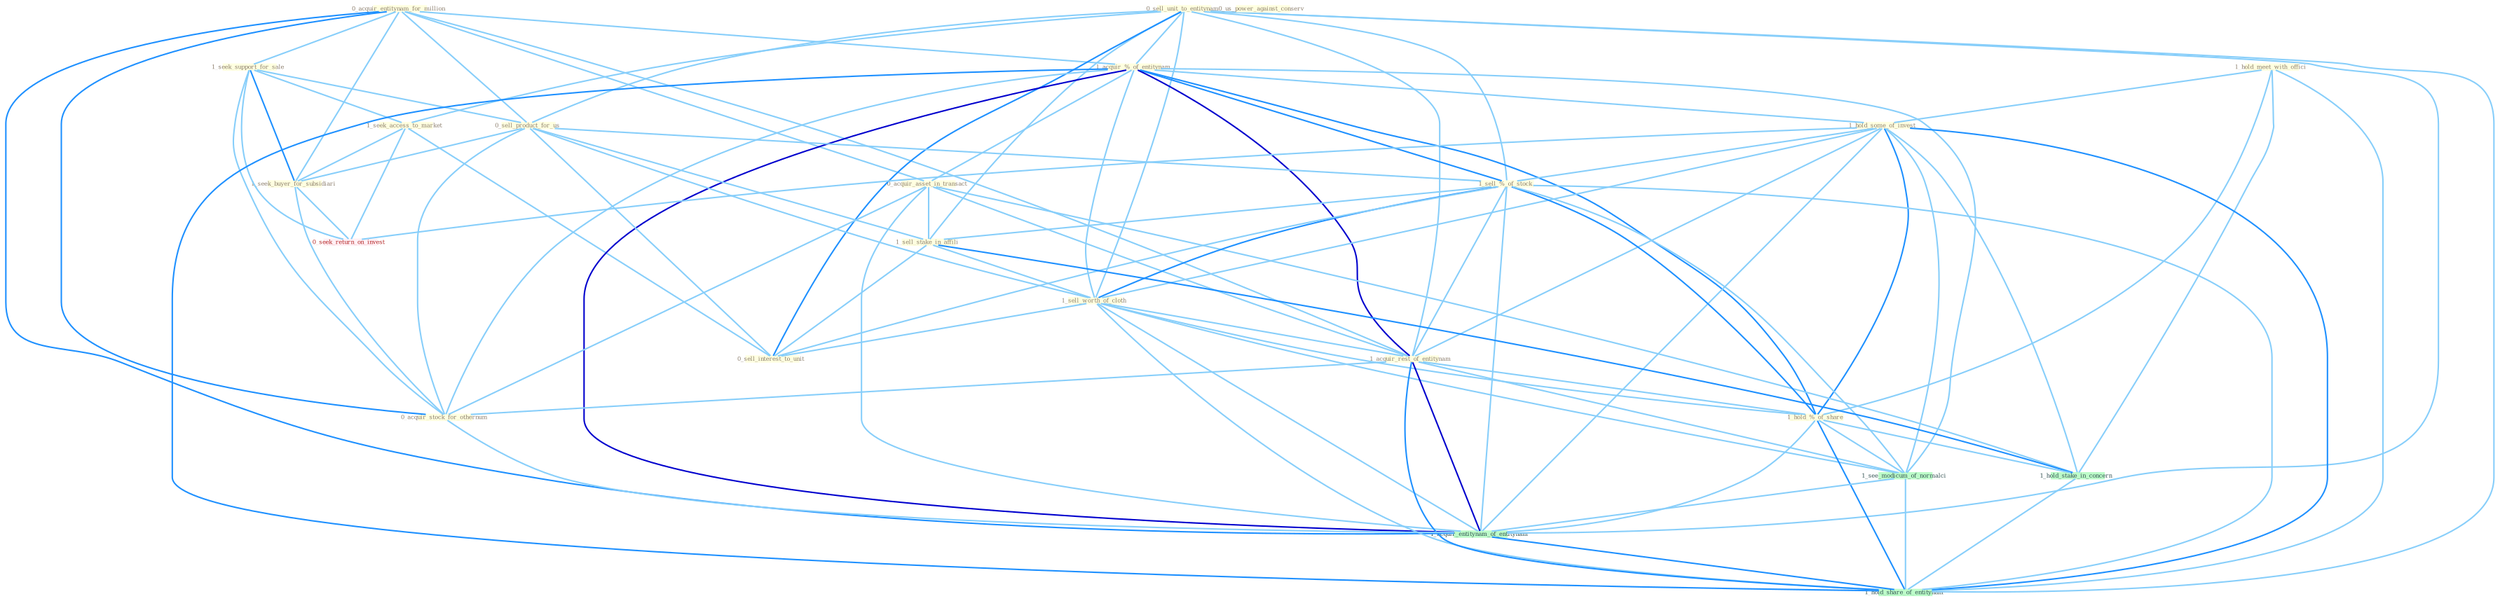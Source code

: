 Graph G{ 
    node
    [shape=polygon,style=filled,width=.5,height=.06,color="#BDFCC9",fixedsize=true,fontsize=4,
    fontcolor="#2f4f4f"];
    {node
    [color="#ffffe0", fontcolor="#8b7d6b"] "0_acquir_entitynam_for_million " "0_sell_unit_to_entitynam " "1_hold_meet_with_offici " "1_seek_support_for_sale " "1_seek_access_to_market " "1_acquir_%_of_entitynam " "1_hold_some_of_invest " "0_acquir_asset_in_transact " "0_sell_product_for_us " "1_sell_%_of_stock " "1_seek_buyer_for_subsidiari " "1_sell_stake_in_affili " "1_sell_worth_of_cloth " "0_sell_interest_to_unit " "1_acquir_rest_of_entitynam " "1_hold_%_of_share " "0_us_power_against_conserv " "0_acquir_stock_for_othernum "}
{node [color="#fff0f5", fontcolor="#b22222"] "0_seek_return_on_invest "}
edge [color="#B0E2FF"];

	"0_acquir_entitynam_for_million " -- "1_seek_support_for_sale " [w="1", color="#87cefa" ];
	"0_acquir_entitynam_for_million " -- "1_acquir_%_of_entitynam " [w="1", color="#87cefa" ];
	"0_acquir_entitynam_for_million " -- "0_acquir_asset_in_transact " [w="1", color="#87cefa" ];
	"0_acquir_entitynam_for_million " -- "0_sell_product_for_us " [w="1", color="#87cefa" ];
	"0_acquir_entitynam_for_million " -- "1_seek_buyer_for_subsidiari " [w="1", color="#87cefa" ];
	"0_acquir_entitynam_for_million " -- "1_acquir_rest_of_entitynam " [w="1", color="#87cefa" ];
	"0_acquir_entitynam_for_million " -- "0_acquir_stock_for_othernum " [w="2", color="#1e90ff" , len=0.8];
	"0_acquir_entitynam_for_million " -- "1_acquir_entitynam_of_entitynam " [w="2", color="#1e90ff" , len=0.8];
	"0_sell_unit_to_entitynam " -- "1_seek_access_to_market " [w="1", color="#87cefa" ];
	"0_sell_unit_to_entitynam " -- "1_acquir_%_of_entitynam " [w="1", color="#87cefa" ];
	"0_sell_unit_to_entitynam " -- "0_sell_product_for_us " [w="1", color="#87cefa" ];
	"0_sell_unit_to_entitynam " -- "1_sell_%_of_stock " [w="1", color="#87cefa" ];
	"0_sell_unit_to_entitynam " -- "1_sell_stake_in_affili " [w="1", color="#87cefa" ];
	"0_sell_unit_to_entitynam " -- "1_sell_worth_of_cloth " [w="1", color="#87cefa" ];
	"0_sell_unit_to_entitynam " -- "0_sell_interest_to_unit " [w="2", color="#1e90ff" , len=0.8];
	"0_sell_unit_to_entitynam " -- "1_acquir_rest_of_entitynam " [w="1", color="#87cefa" ];
	"0_sell_unit_to_entitynam " -- "1_acquir_entitynam_of_entitynam " [w="1", color="#87cefa" ];
	"0_sell_unit_to_entitynam " -- "1_hold_share_of_entitynam " [w="1", color="#87cefa" ];
	"1_hold_meet_with_offici " -- "1_hold_some_of_invest " [w="1", color="#87cefa" ];
	"1_hold_meet_with_offici " -- "1_hold_%_of_share " [w="1", color="#87cefa" ];
	"1_hold_meet_with_offici " -- "1_hold_stake_in_concern " [w="1", color="#87cefa" ];
	"1_hold_meet_with_offici " -- "1_hold_share_of_entitynam " [w="1", color="#87cefa" ];
	"1_seek_support_for_sale " -- "1_seek_access_to_market " [w="1", color="#87cefa" ];
	"1_seek_support_for_sale " -- "0_sell_product_for_us " [w="1", color="#87cefa" ];
	"1_seek_support_for_sale " -- "1_seek_buyer_for_subsidiari " [w="2", color="#1e90ff" , len=0.8];
	"1_seek_support_for_sale " -- "0_acquir_stock_for_othernum " [w="1", color="#87cefa" ];
	"1_seek_support_for_sale " -- "0_seek_return_on_invest " [w="1", color="#87cefa" ];
	"1_seek_access_to_market " -- "1_seek_buyer_for_subsidiari " [w="1", color="#87cefa" ];
	"1_seek_access_to_market " -- "0_sell_interest_to_unit " [w="1", color="#87cefa" ];
	"1_seek_access_to_market " -- "0_seek_return_on_invest " [w="1", color="#87cefa" ];
	"1_acquir_%_of_entitynam " -- "1_hold_some_of_invest " [w="1", color="#87cefa" ];
	"1_acquir_%_of_entitynam " -- "0_acquir_asset_in_transact " [w="1", color="#87cefa" ];
	"1_acquir_%_of_entitynam " -- "1_sell_%_of_stock " [w="2", color="#1e90ff" , len=0.8];
	"1_acquir_%_of_entitynam " -- "1_sell_worth_of_cloth " [w="1", color="#87cefa" ];
	"1_acquir_%_of_entitynam " -- "1_acquir_rest_of_entitynam " [w="3", color="#0000cd" , len=0.6];
	"1_acquir_%_of_entitynam " -- "1_hold_%_of_share " [w="2", color="#1e90ff" , len=0.8];
	"1_acquir_%_of_entitynam " -- "0_acquir_stock_for_othernum " [w="1", color="#87cefa" ];
	"1_acquir_%_of_entitynam " -- "1_see_modicum_of_normalci " [w="1", color="#87cefa" ];
	"1_acquir_%_of_entitynam " -- "1_acquir_entitynam_of_entitynam " [w="3", color="#0000cd" , len=0.6];
	"1_acquir_%_of_entitynam " -- "1_hold_share_of_entitynam " [w="2", color="#1e90ff" , len=0.8];
	"1_hold_some_of_invest " -- "1_sell_%_of_stock " [w="1", color="#87cefa" ];
	"1_hold_some_of_invest " -- "1_sell_worth_of_cloth " [w="1", color="#87cefa" ];
	"1_hold_some_of_invest " -- "1_acquir_rest_of_entitynam " [w="1", color="#87cefa" ];
	"1_hold_some_of_invest " -- "1_hold_%_of_share " [w="2", color="#1e90ff" , len=0.8];
	"1_hold_some_of_invest " -- "1_hold_stake_in_concern " [w="1", color="#87cefa" ];
	"1_hold_some_of_invest " -- "0_seek_return_on_invest " [w="1", color="#87cefa" ];
	"1_hold_some_of_invest " -- "1_see_modicum_of_normalci " [w="1", color="#87cefa" ];
	"1_hold_some_of_invest " -- "1_acquir_entitynam_of_entitynam " [w="1", color="#87cefa" ];
	"1_hold_some_of_invest " -- "1_hold_share_of_entitynam " [w="2", color="#1e90ff" , len=0.8];
	"0_acquir_asset_in_transact " -- "1_sell_stake_in_affili " [w="1", color="#87cefa" ];
	"0_acquir_asset_in_transact " -- "1_acquir_rest_of_entitynam " [w="1", color="#87cefa" ];
	"0_acquir_asset_in_transact " -- "0_acquir_stock_for_othernum " [w="1", color="#87cefa" ];
	"0_acquir_asset_in_transact " -- "1_hold_stake_in_concern " [w="1", color="#87cefa" ];
	"0_acquir_asset_in_transact " -- "1_acquir_entitynam_of_entitynam " [w="1", color="#87cefa" ];
	"0_sell_product_for_us " -- "1_sell_%_of_stock " [w="1", color="#87cefa" ];
	"0_sell_product_for_us " -- "1_seek_buyer_for_subsidiari " [w="1", color="#87cefa" ];
	"0_sell_product_for_us " -- "1_sell_stake_in_affili " [w="1", color="#87cefa" ];
	"0_sell_product_for_us " -- "1_sell_worth_of_cloth " [w="1", color="#87cefa" ];
	"0_sell_product_for_us " -- "0_sell_interest_to_unit " [w="1", color="#87cefa" ];
	"0_sell_product_for_us " -- "0_acquir_stock_for_othernum " [w="1", color="#87cefa" ];
	"1_sell_%_of_stock " -- "1_sell_stake_in_affili " [w="1", color="#87cefa" ];
	"1_sell_%_of_stock " -- "1_sell_worth_of_cloth " [w="2", color="#1e90ff" , len=0.8];
	"1_sell_%_of_stock " -- "0_sell_interest_to_unit " [w="1", color="#87cefa" ];
	"1_sell_%_of_stock " -- "1_acquir_rest_of_entitynam " [w="1", color="#87cefa" ];
	"1_sell_%_of_stock " -- "1_hold_%_of_share " [w="2", color="#1e90ff" , len=0.8];
	"1_sell_%_of_stock " -- "1_see_modicum_of_normalci " [w="1", color="#87cefa" ];
	"1_sell_%_of_stock " -- "1_acquir_entitynam_of_entitynam " [w="1", color="#87cefa" ];
	"1_sell_%_of_stock " -- "1_hold_share_of_entitynam " [w="1", color="#87cefa" ];
	"1_seek_buyer_for_subsidiari " -- "0_acquir_stock_for_othernum " [w="1", color="#87cefa" ];
	"1_seek_buyer_for_subsidiari " -- "0_seek_return_on_invest " [w="1", color="#87cefa" ];
	"1_sell_stake_in_affili " -- "1_sell_worth_of_cloth " [w="1", color="#87cefa" ];
	"1_sell_stake_in_affili " -- "0_sell_interest_to_unit " [w="1", color="#87cefa" ];
	"1_sell_stake_in_affili " -- "1_hold_stake_in_concern " [w="2", color="#1e90ff" , len=0.8];
	"1_sell_worth_of_cloth " -- "0_sell_interest_to_unit " [w="1", color="#87cefa" ];
	"1_sell_worth_of_cloth " -- "1_acquir_rest_of_entitynam " [w="1", color="#87cefa" ];
	"1_sell_worth_of_cloth " -- "1_hold_%_of_share " [w="1", color="#87cefa" ];
	"1_sell_worth_of_cloth " -- "1_see_modicum_of_normalci " [w="1", color="#87cefa" ];
	"1_sell_worth_of_cloth " -- "1_acquir_entitynam_of_entitynam " [w="1", color="#87cefa" ];
	"1_sell_worth_of_cloth " -- "1_hold_share_of_entitynam " [w="1", color="#87cefa" ];
	"1_acquir_rest_of_entitynam " -- "1_hold_%_of_share " [w="1", color="#87cefa" ];
	"1_acquir_rest_of_entitynam " -- "0_acquir_stock_for_othernum " [w="1", color="#87cefa" ];
	"1_acquir_rest_of_entitynam " -- "1_see_modicum_of_normalci " [w="1", color="#87cefa" ];
	"1_acquir_rest_of_entitynam " -- "1_acquir_entitynam_of_entitynam " [w="3", color="#0000cd" , len=0.6];
	"1_acquir_rest_of_entitynam " -- "1_hold_share_of_entitynam " [w="2", color="#1e90ff" , len=0.8];
	"1_hold_%_of_share " -- "1_hold_stake_in_concern " [w="1", color="#87cefa" ];
	"1_hold_%_of_share " -- "1_see_modicum_of_normalci " [w="1", color="#87cefa" ];
	"1_hold_%_of_share " -- "1_acquir_entitynam_of_entitynam " [w="1", color="#87cefa" ];
	"1_hold_%_of_share " -- "1_hold_share_of_entitynam " [w="2", color="#1e90ff" , len=0.8];
	"0_acquir_stock_for_othernum " -- "1_acquir_entitynam_of_entitynam " [w="1", color="#87cefa" ];
	"1_hold_stake_in_concern " -- "1_hold_share_of_entitynam " [w="1", color="#87cefa" ];
	"1_see_modicum_of_normalci " -- "1_acquir_entitynam_of_entitynam " [w="1", color="#87cefa" ];
	"1_see_modicum_of_normalci " -- "1_hold_share_of_entitynam " [w="1", color="#87cefa" ];
	"1_acquir_entitynam_of_entitynam " -- "1_hold_share_of_entitynam " [w="2", color="#1e90ff" , len=0.8];
}